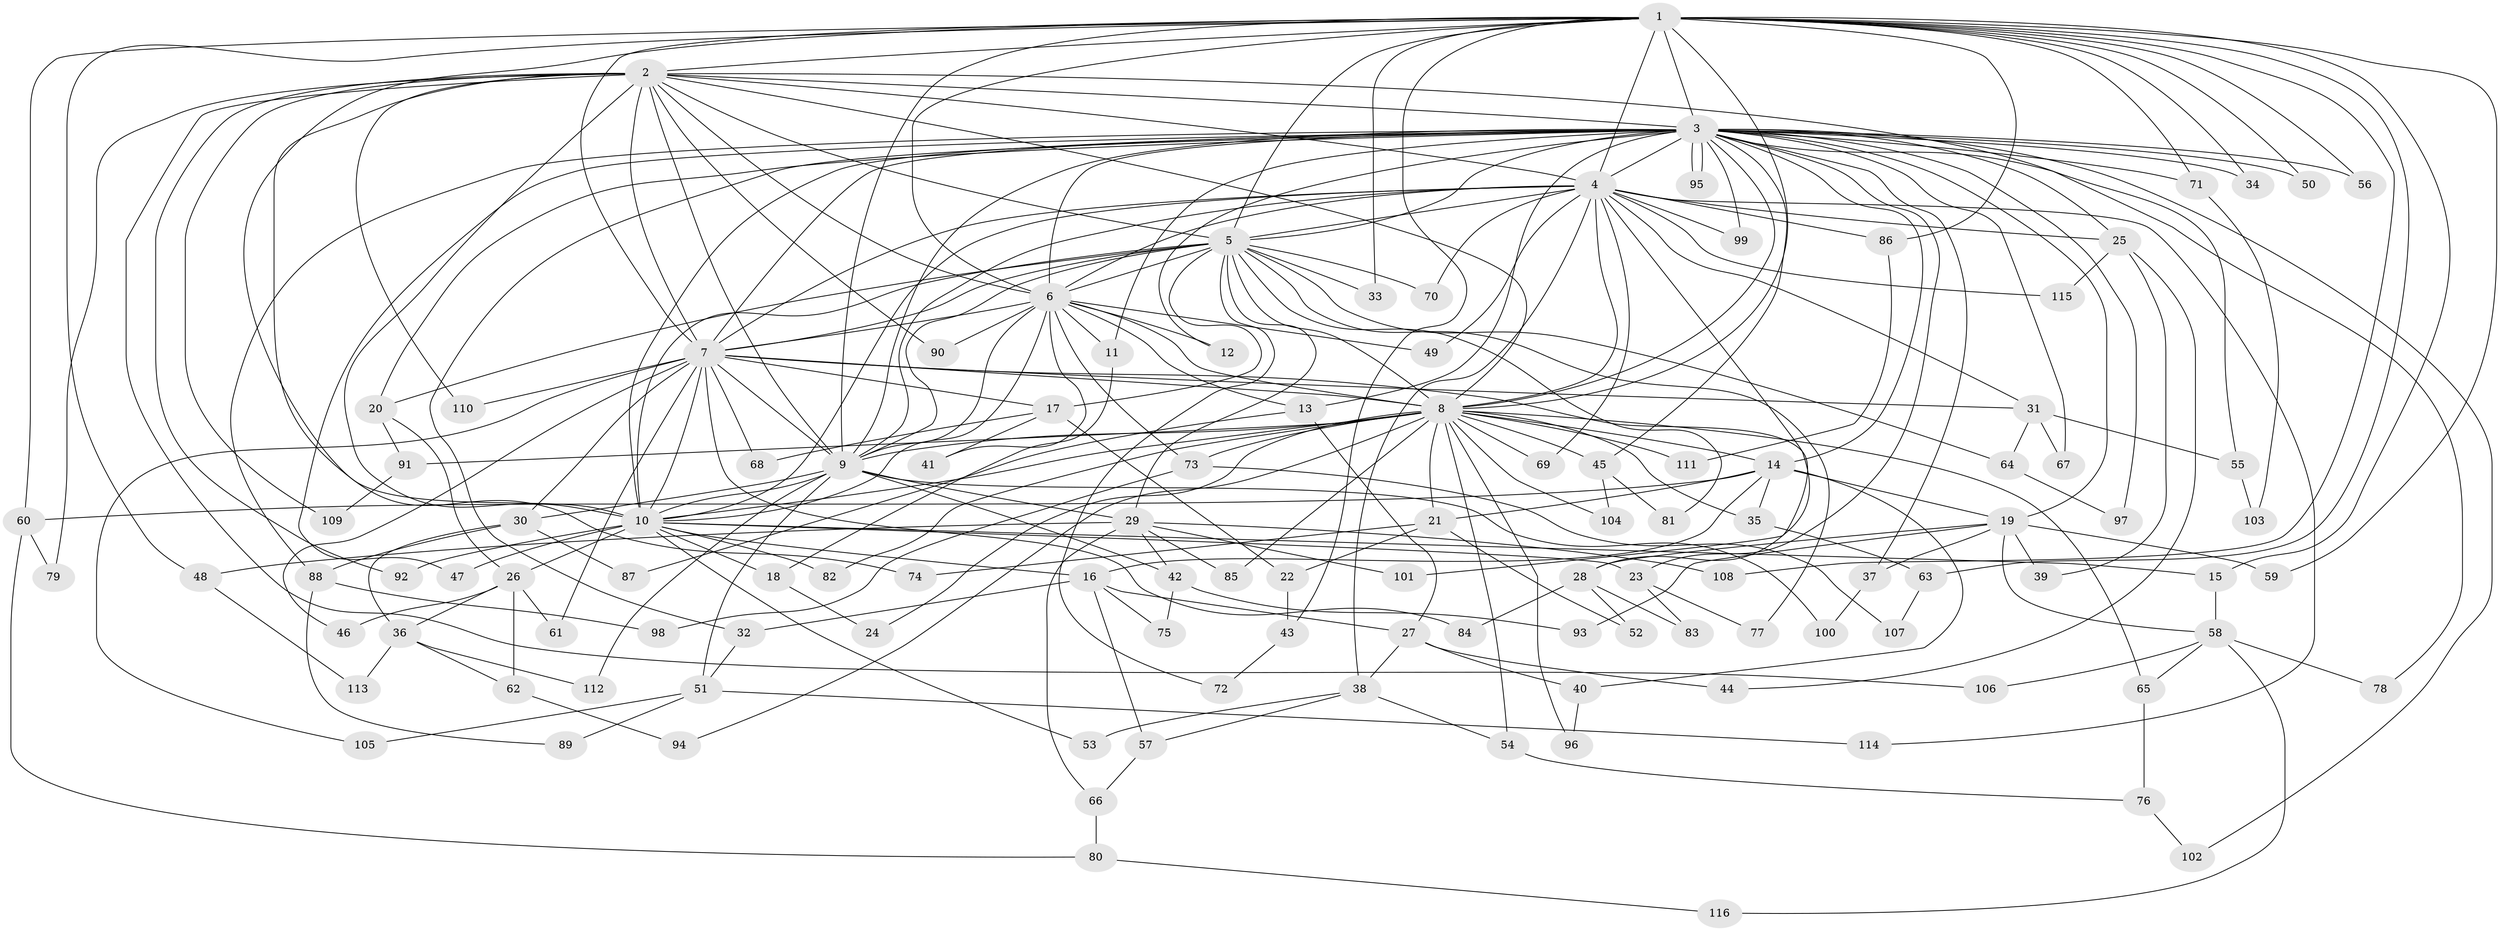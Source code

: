 // coarse degree distribution, {22: 0.024691358024691357, 17: 0.037037037037037035, 28: 0.012345679012345678, 19: 0.024691358024691357, 16: 0.012345679012345678, 15: 0.012345679012345678, 3: 0.2222222222222222, 2: 0.38271604938271603, 4: 0.07407407407407407, 8: 0.037037037037037035, 6: 0.037037037037037035, 5: 0.1111111111111111, 7: 0.012345679012345678}
// Generated by graph-tools (version 1.1) at 2025/17/03/04/25 18:17:21]
// undirected, 116 vertices, 257 edges
graph export_dot {
graph [start="1"]
  node [color=gray90,style=filled];
  1;
  2;
  3;
  4;
  5;
  6;
  7;
  8;
  9;
  10;
  11;
  12;
  13;
  14;
  15;
  16;
  17;
  18;
  19;
  20;
  21;
  22;
  23;
  24;
  25;
  26;
  27;
  28;
  29;
  30;
  31;
  32;
  33;
  34;
  35;
  36;
  37;
  38;
  39;
  40;
  41;
  42;
  43;
  44;
  45;
  46;
  47;
  48;
  49;
  50;
  51;
  52;
  53;
  54;
  55;
  56;
  57;
  58;
  59;
  60;
  61;
  62;
  63;
  64;
  65;
  66;
  67;
  68;
  69;
  70;
  71;
  72;
  73;
  74;
  75;
  76;
  77;
  78;
  79;
  80;
  81;
  82;
  83;
  84;
  85;
  86;
  87;
  88;
  89;
  90;
  91;
  92;
  93;
  94;
  95;
  96;
  97;
  98;
  99;
  100;
  101;
  102;
  103;
  104;
  105;
  106;
  107;
  108;
  109;
  110;
  111;
  112;
  113;
  114;
  115;
  116;
  1 -- 2;
  1 -- 3;
  1 -- 4;
  1 -- 5;
  1 -- 6;
  1 -- 7;
  1 -- 8;
  1 -- 9;
  1 -- 10;
  1 -- 15;
  1 -- 33;
  1 -- 34;
  1 -- 43;
  1 -- 48;
  1 -- 50;
  1 -- 56;
  1 -- 59;
  1 -- 60;
  1 -- 63;
  1 -- 71;
  1 -- 86;
  1 -- 108;
  2 -- 3;
  2 -- 4;
  2 -- 5;
  2 -- 6;
  2 -- 7;
  2 -- 8;
  2 -- 9;
  2 -- 10;
  2 -- 55;
  2 -- 74;
  2 -- 79;
  2 -- 90;
  2 -- 92;
  2 -- 106;
  2 -- 109;
  2 -- 110;
  3 -- 4;
  3 -- 5;
  3 -- 6;
  3 -- 7;
  3 -- 8;
  3 -- 9;
  3 -- 10;
  3 -- 11;
  3 -- 12;
  3 -- 13;
  3 -- 14;
  3 -- 19;
  3 -- 20;
  3 -- 23;
  3 -- 25;
  3 -- 32;
  3 -- 34;
  3 -- 37;
  3 -- 45;
  3 -- 47;
  3 -- 50;
  3 -- 56;
  3 -- 67;
  3 -- 71;
  3 -- 78;
  3 -- 88;
  3 -- 95;
  3 -- 95;
  3 -- 97;
  3 -- 99;
  3 -- 102;
  4 -- 5;
  4 -- 6;
  4 -- 7;
  4 -- 8;
  4 -- 9;
  4 -- 10;
  4 -- 25;
  4 -- 31;
  4 -- 38;
  4 -- 49;
  4 -- 69;
  4 -- 70;
  4 -- 86;
  4 -- 99;
  4 -- 101;
  4 -- 114;
  4 -- 115;
  5 -- 6;
  5 -- 7;
  5 -- 8;
  5 -- 9;
  5 -- 10;
  5 -- 17;
  5 -- 20;
  5 -- 29;
  5 -- 33;
  5 -- 64;
  5 -- 70;
  5 -- 72;
  5 -- 77;
  5 -- 81;
  6 -- 7;
  6 -- 8;
  6 -- 9;
  6 -- 10;
  6 -- 11;
  6 -- 12;
  6 -- 13;
  6 -- 41;
  6 -- 49;
  6 -- 73;
  6 -- 90;
  7 -- 8;
  7 -- 9;
  7 -- 10;
  7 -- 17;
  7 -- 28;
  7 -- 30;
  7 -- 31;
  7 -- 46;
  7 -- 61;
  7 -- 68;
  7 -- 84;
  7 -- 105;
  7 -- 110;
  8 -- 9;
  8 -- 10;
  8 -- 14;
  8 -- 21;
  8 -- 24;
  8 -- 35;
  8 -- 45;
  8 -- 54;
  8 -- 65;
  8 -- 69;
  8 -- 73;
  8 -- 82;
  8 -- 85;
  8 -- 91;
  8 -- 94;
  8 -- 96;
  8 -- 104;
  8 -- 111;
  9 -- 10;
  9 -- 29;
  9 -- 30;
  9 -- 42;
  9 -- 51;
  9 -- 100;
  9 -- 112;
  10 -- 15;
  10 -- 16;
  10 -- 18;
  10 -- 23;
  10 -- 26;
  10 -- 47;
  10 -- 53;
  10 -- 82;
  10 -- 92;
  11 -- 18;
  13 -- 27;
  13 -- 87;
  14 -- 16;
  14 -- 19;
  14 -- 21;
  14 -- 35;
  14 -- 40;
  14 -- 60;
  15 -- 58;
  16 -- 27;
  16 -- 32;
  16 -- 57;
  16 -- 75;
  17 -- 22;
  17 -- 41;
  17 -- 68;
  18 -- 24;
  19 -- 28;
  19 -- 37;
  19 -- 39;
  19 -- 58;
  19 -- 59;
  19 -- 93;
  20 -- 26;
  20 -- 91;
  21 -- 22;
  21 -- 52;
  21 -- 74;
  22 -- 43;
  23 -- 77;
  23 -- 83;
  25 -- 39;
  25 -- 44;
  25 -- 115;
  26 -- 36;
  26 -- 46;
  26 -- 61;
  26 -- 62;
  27 -- 38;
  27 -- 40;
  27 -- 44;
  28 -- 52;
  28 -- 83;
  28 -- 84;
  29 -- 42;
  29 -- 48;
  29 -- 66;
  29 -- 85;
  29 -- 101;
  29 -- 108;
  30 -- 36;
  30 -- 87;
  30 -- 88;
  31 -- 55;
  31 -- 64;
  31 -- 67;
  32 -- 51;
  35 -- 63;
  36 -- 62;
  36 -- 112;
  36 -- 113;
  37 -- 100;
  38 -- 53;
  38 -- 54;
  38 -- 57;
  40 -- 96;
  42 -- 75;
  42 -- 93;
  43 -- 72;
  45 -- 81;
  45 -- 104;
  48 -- 113;
  51 -- 89;
  51 -- 105;
  51 -- 114;
  54 -- 76;
  55 -- 103;
  57 -- 66;
  58 -- 65;
  58 -- 78;
  58 -- 106;
  58 -- 116;
  60 -- 79;
  60 -- 80;
  62 -- 94;
  63 -- 107;
  64 -- 97;
  65 -- 76;
  66 -- 80;
  71 -- 103;
  73 -- 98;
  73 -- 107;
  76 -- 102;
  80 -- 116;
  86 -- 111;
  88 -- 89;
  88 -- 98;
  91 -- 109;
}

